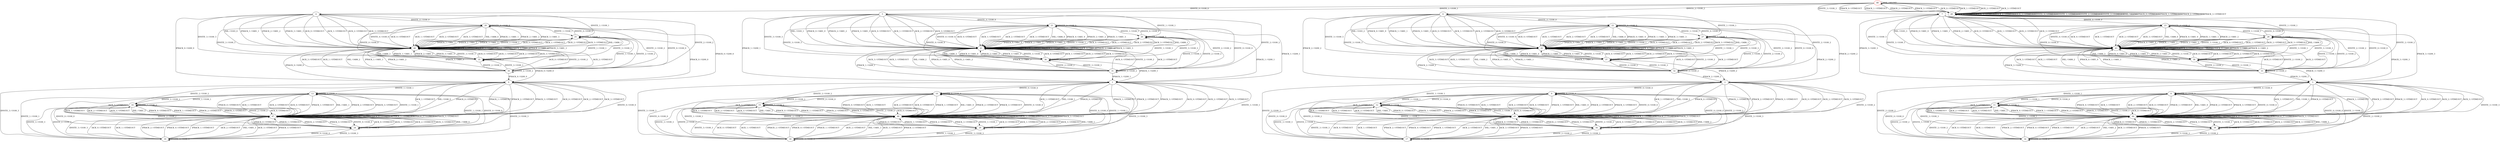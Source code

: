 digraph {
48 [color="red"]
0
1
2
3
4
5
6
7
8
9
10
11
12
13
14
15
16
17
18
19
20
21
22
23
24
25
26
27
28
29
30
31
32
33
34
35
36
37
38
39
40
41
42
43
44
45
46
47
49
48 -> 49 [label="IACK_0 / OTIMEOUT"]
48 -> 49 [label="IACK_1 / OTIMEOUT"]
48 -> 49 [label="IACK_2 / OTIMEOUT"]
48 -> 49 [label="IACK_3 / OTIMEOUT"]
48 -> 4 [label="IINVITE_0 / O100_0"]
48 -> 5 [label="IINVITE_1 / O100_1"]
48 -> 6 [label="IINVITE_2 / O100_2"]
48 -> 7 [label="IINVITE_3 / O100_3"]
48 -> 48 [label="INIL / SILENT"]
48 -> 49 [label="IPRACK_0 / OTIMEOUT"]
48 -> 49 [label="IPRACK_1 / OTIMEOUT"]
48 -> 49 [label="IPRACK_2 / OTIMEOUT"]
48 -> 49 [label="IPRACK_3 / OTIMEOUT"]
0 -> 47 [label="IACK_0 / OTIMEOUT"]
0 -> 47 [label="IACK_1 / OTIMEOUT"]
0 -> 47 [label="IACK_2 / OTIMEOUT"]
0 -> 47 [label="IACK_3 / OTIMEOUT"]
0 -> 24 [label="IINVITE_0 / O100_0"]
0 -> 13 [label="IINVITE_1 / O100_1"]
0 -> 16 [label="IINVITE_2 / O100_2"]
0 -> 19 [label="IINVITE_3 / O100_3"]
0 -> 47 [label="INIL / O180_0"]
0 -> 47 [label="IPRACK_0 / OTIMEOUT"]
0 -> 47 [label="IPRACK_1 / OTIMEOUT"]
0 -> 47 [label="IPRACK_2 / OTIMEOUT"]
0 -> 47 [label="IPRACK_3 / OTIMEOUT"]
1 -> 46 [label="IACK_0 / OTIMEOUT"]
1 -> 46 [label="IACK_1 / OTIMEOUT"]
1 -> 46 [label="IACK_2 / OTIMEOUT"]
1 -> 46 [label="IACK_3 / OTIMEOUT"]
1 -> 10 [label="IINVITE_0 / O100_0"]
1 -> 29 [label="IINVITE_1 / O100_1"]
1 -> 15 [label="IINVITE_2 / O100_2"]
1 -> 18 [label="IINVITE_3 / O100_3"]
1 -> 46 [label="INIL / O180_1"]
1 -> 46 [label="IPRACK_0 / OTIMEOUT"]
1 -> 46 [label="IPRACK_1 / OTIMEOUT"]
1 -> 46 [label="IPRACK_2 / OTIMEOUT"]
1 -> 46 [label="IPRACK_3 / OTIMEOUT"]
2 -> 45 [label="IACK_0 / OTIMEOUT"]
2 -> 45 [label="IACK_1 / OTIMEOUT"]
2 -> 45 [label="IACK_2 / OTIMEOUT"]
2 -> 45 [label="IACK_3 / OTIMEOUT"]
2 -> 9 [label="IINVITE_0 / O100_0"]
2 -> 12 [label="IINVITE_1 / O100_1"]
2 -> 34 [label="IINVITE_2 / O100_2"]
2 -> 17 [label="IINVITE_3 / O100_3"]
2 -> 45 [label="INIL / O180_2"]
2 -> 45 [label="IPRACK_0 / OTIMEOUT"]
2 -> 45 [label="IPRACK_1 / OTIMEOUT"]
2 -> 45 [label="IPRACK_2 / OTIMEOUT"]
2 -> 45 [label="IPRACK_3 / OTIMEOUT"]
3 -> 44 [label="IACK_0 / OTIMEOUT"]
3 -> 44 [label="IACK_1 / OTIMEOUT"]
3 -> 44 [label="IACK_2 / OTIMEOUT"]
3 -> 44 [label="IACK_3 / OTIMEOUT"]
3 -> 8 [label="IINVITE_0 / O100_0"]
3 -> 11 [label="IINVITE_1 / O100_1"]
3 -> 14 [label="IINVITE_2 / O100_2"]
3 -> 39 [label="IINVITE_3 / O100_3"]
3 -> 44 [label="INIL / O180_3"]
3 -> 44 [label="IPRACK_0 / OTIMEOUT"]
3 -> 44 [label="IPRACK_1 / OTIMEOUT"]
3 -> 44 [label="IPRACK_2 / OTIMEOUT"]
3 -> 44 [label="IPRACK_3 / OTIMEOUT"]
4 -> 40 [label="IACK_0 / OTIMEOUT"]
4 -> 40 [label="IACK_1 / OTIMEOUT"]
4 -> 40 [label="IACK_2 / OTIMEOUT"]
4 -> 40 [label="IACK_3 / OTIMEOUT"]
4 -> 20 [label="IINVITE_0 / O100_0"]
4 -> 25 [label="IINVITE_1 / O100_1"]
4 -> 30 [label="IINVITE_2 / O100_2"]
4 -> 35 [label="IINVITE_3 / O100_3"]
4 -> 40 [label="INIL / O183_0"]
4 -> 0 [label="IPRACK_0 / O200_0"]
4 -> 40 [label="IPRACK_1 / O481_1"]
4 -> 40 [label="IPRACK_2 / O481_2"]
4 -> 40 [label="IPRACK_3 / O481_3"]
5 -> 41 [label="IACK_0 / OTIMEOUT"]
5 -> 41 [label="IACK_1 / OTIMEOUT"]
5 -> 41 [label="IACK_2 / OTIMEOUT"]
5 -> 41 [label="IACK_3 / OTIMEOUT"]
5 -> 21 [label="IINVITE_0 / O100_0"]
5 -> 26 [label="IINVITE_1 / O100_1"]
5 -> 31 [label="IINVITE_2 / O100_2"]
5 -> 36 [label="IINVITE_3 / O100_3"]
5 -> 41 [label="INIL / O183_1"]
5 -> 41 [label="IPRACK_0 / O481_0"]
5 -> 1 [label="IPRACK_1 / O200_1"]
5 -> 41 [label="IPRACK_2 / O481_2"]
5 -> 41 [label="IPRACK_3 / O481_3"]
6 -> 42 [label="IACK_0 / OTIMEOUT"]
6 -> 42 [label="IACK_1 / OTIMEOUT"]
6 -> 42 [label="IACK_2 / OTIMEOUT"]
6 -> 42 [label="IACK_3 / OTIMEOUT"]
6 -> 22 [label="IINVITE_0 / O100_0"]
6 -> 27 [label="IINVITE_1 / O100_1"]
6 -> 32 [label="IINVITE_2 / O100_2"]
6 -> 37 [label="IINVITE_3 / O100_3"]
6 -> 42 [label="INIL / O183_2"]
6 -> 42 [label="IPRACK_0 / O481_0"]
6 -> 42 [label="IPRACK_1 / O481_1"]
6 -> 2 [label="IPRACK_2 / O200_2"]
6 -> 42 [label="IPRACK_3 / O481_3"]
7 -> 43 [label="IACK_0 / OTIMEOUT"]
7 -> 43 [label="IACK_1 / OTIMEOUT"]
7 -> 43 [label="IACK_2 / OTIMEOUT"]
7 -> 43 [label="IACK_3 / OTIMEOUT"]
7 -> 23 [label="IINVITE_0 / O100_0"]
7 -> 28 [label="IINVITE_1 / O100_1"]
7 -> 33 [label="IINVITE_2 / O100_2"]
7 -> 38 [label="IINVITE_3 / O100_3"]
7 -> 43 [label="INIL / O183_3"]
7 -> 43 [label="IPRACK_0 / O481_0"]
7 -> 43 [label="IPRACK_1 / O481_1"]
7 -> 43 [label="IPRACK_2 / O481_2"]
7 -> 3 [label="IPRACK_3 / O200_3"]
8 -> 44 [label="IACK_0 / OTIMEOUT"]
8 -> 44 [label="IACK_1 / OTIMEOUT"]
8 -> 44 [label="IACK_2 / OTIMEOUT"]
8 -> 44 [label="IACK_3 / OTIMEOUT"]
8 -> 8 [label="IINVITE_0 / O100_0"]
8 -> 11 [label="IINVITE_1 / O100_1"]
8 -> 14 [label="IINVITE_2 / O100_2"]
8 -> 39 [label="IINVITE_3 / O100_3"]
8 -> 44 [label="INIL / O481_0"]
8 -> 44 [label="IPRACK_0 / OTIMEOUT"]
8 -> 44 [label="IPRACK_1 / OTIMEOUT"]
8 -> 44 [label="IPRACK_2 / OTIMEOUT"]
8 -> 44 [label="IPRACK_3 / OTIMEOUT"]
9 -> 45 [label="IACK_0 / OTIMEOUT"]
9 -> 45 [label="IACK_1 / OTIMEOUT"]
9 -> 45 [label="IACK_2 / OTIMEOUT"]
9 -> 45 [label="IACK_3 / OTIMEOUT"]
9 -> 9 [label="IINVITE_0 / O100_0"]
9 -> 12 [label="IINVITE_1 / O100_1"]
9 -> 34 [label="IINVITE_2 / O100_2"]
9 -> 17 [label="IINVITE_3 / O100_3"]
9 -> 45 [label="INIL / O481_0"]
9 -> 45 [label="IPRACK_0 / OTIMEOUT"]
9 -> 45 [label="IPRACK_1 / OTIMEOUT"]
9 -> 45 [label="IPRACK_2 / OTIMEOUT"]
9 -> 45 [label="IPRACK_3 / OTIMEOUT"]
10 -> 46 [label="IACK_0 / OTIMEOUT"]
10 -> 46 [label="IACK_1 / OTIMEOUT"]
10 -> 46 [label="IACK_2 / OTIMEOUT"]
10 -> 46 [label="IACK_3 / OTIMEOUT"]
10 -> 10 [label="IINVITE_0 / O100_0"]
10 -> 29 [label="IINVITE_1 / O100_1"]
10 -> 15 [label="IINVITE_2 / O100_2"]
10 -> 18 [label="IINVITE_3 / O100_3"]
10 -> 46 [label="INIL / O481_0"]
10 -> 46 [label="IPRACK_0 / OTIMEOUT"]
10 -> 46 [label="IPRACK_1 / OTIMEOUT"]
10 -> 46 [label="IPRACK_2 / OTIMEOUT"]
10 -> 46 [label="IPRACK_3 / OTIMEOUT"]
11 -> 44 [label="IACK_0 / OTIMEOUT"]
11 -> 44 [label="IACK_1 / OTIMEOUT"]
11 -> 44 [label="IACK_2 / OTIMEOUT"]
11 -> 44 [label="IACK_3 / OTIMEOUT"]
11 -> 8 [label="IINVITE_0 / O100_0"]
11 -> 11 [label="IINVITE_1 / O100_1"]
11 -> 14 [label="IINVITE_2 / O100_2"]
11 -> 39 [label="IINVITE_3 / O100_3"]
11 -> 44 [label="INIL / O481_1"]
11 -> 44 [label="IPRACK_0 / OTIMEOUT"]
11 -> 44 [label="IPRACK_1 / OTIMEOUT"]
11 -> 44 [label="IPRACK_2 / OTIMEOUT"]
11 -> 44 [label="IPRACK_3 / OTIMEOUT"]
12 -> 45 [label="IACK_0 / OTIMEOUT"]
12 -> 45 [label="IACK_1 / OTIMEOUT"]
12 -> 45 [label="IACK_2 / OTIMEOUT"]
12 -> 45 [label="IACK_3 / OTIMEOUT"]
12 -> 9 [label="IINVITE_0 / O100_0"]
12 -> 12 [label="IINVITE_1 / O100_1"]
12 -> 34 [label="IINVITE_2 / O100_2"]
12 -> 17 [label="IINVITE_3 / O100_3"]
12 -> 45 [label="INIL / O481_1"]
12 -> 45 [label="IPRACK_0 / OTIMEOUT"]
12 -> 45 [label="IPRACK_1 / OTIMEOUT"]
12 -> 45 [label="IPRACK_2 / OTIMEOUT"]
12 -> 45 [label="IPRACK_3 / OTIMEOUT"]
13 -> 47 [label="IACK_0 / OTIMEOUT"]
13 -> 47 [label="IACK_1 / OTIMEOUT"]
13 -> 47 [label="IACK_2 / OTIMEOUT"]
13 -> 47 [label="IACK_3 / OTIMEOUT"]
13 -> 24 [label="IINVITE_0 / O100_0"]
13 -> 13 [label="IINVITE_1 / O100_1"]
13 -> 16 [label="IINVITE_2 / O100_2"]
13 -> 19 [label="IINVITE_3 / O100_3"]
13 -> 47 [label="INIL / O481_1"]
13 -> 47 [label="IPRACK_0 / OTIMEOUT"]
13 -> 47 [label="IPRACK_1 / OTIMEOUT"]
13 -> 47 [label="IPRACK_2 / OTIMEOUT"]
13 -> 47 [label="IPRACK_3 / OTIMEOUT"]
14 -> 44 [label="IACK_0 / OTIMEOUT"]
14 -> 44 [label="IACK_1 / OTIMEOUT"]
14 -> 44 [label="IACK_2 / OTIMEOUT"]
14 -> 44 [label="IACK_3 / OTIMEOUT"]
14 -> 8 [label="IINVITE_0 / O100_0"]
14 -> 11 [label="IINVITE_1 / O100_1"]
14 -> 14 [label="IINVITE_2 / O100_2"]
14 -> 39 [label="IINVITE_3 / O100_3"]
14 -> 44 [label="INIL / O481_2"]
14 -> 44 [label="IPRACK_0 / OTIMEOUT"]
14 -> 44 [label="IPRACK_1 / OTIMEOUT"]
14 -> 44 [label="IPRACK_2 / OTIMEOUT"]
14 -> 44 [label="IPRACK_3 / OTIMEOUT"]
15 -> 46 [label="IACK_0 / OTIMEOUT"]
15 -> 46 [label="IACK_1 / OTIMEOUT"]
15 -> 46 [label="IACK_2 / OTIMEOUT"]
15 -> 46 [label="IACK_3 / OTIMEOUT"]
15 -> 10 [label="IINVITE_0 / O100_0"]
15 -> 29 [label="IINVITE_1 / O100_1"]
15 -> 15 [label="IINVITE_2 / O100_2"]
15 -> 18 [label="IINVITE_3 / O100_3"]
15 -> 46 [label="INIL / O481_2"]
15 -> 46 [label="IPRACK_0 / OTIMEOUT"]
15 -> 46 [label="IPRACK_1 / OTIMEOUT"]
15 -> 46 [label="IPRACK_2 / OTIMEOUT"]
15 -> 46 [label="IPRACK_3 / OTIMEOUT"]
16 -> 47 [label="IACK_0 / OTIMEOUT"]
16 -> 47 [label="IACK_1 / OTIMEOUT"]
16 -> 47 [label="IACK_2 / OTIMEOUT"]
16 -> 47 [label="IACK_3 / OTIMEOUT"]
16 -> 24 [label="IINVITE_0 / O100_0"]
16 -> 13 [label="IINVITE_1 / O100_1"]
16 -> 16 [label="IINVITE_2 / O100_2"]
16 -> 19 [label="IINVITE_3 / O100_3"]
16 -> 47 [label="INIL / O481_2"]
16 -> 47 [label="IPRACK_0 / OTIMEOUT"]
16 -> 47 [label="IPRACK_1 / OTIMEOUT"]
16 -> 47 [label="IPRACK_2 / OTIMEOUT"]
16 -> 47 [label="IPRACK_3 / OTIMEOUT"]
17 -> 45 [label="IACK_0 / OTIMEOUT"]
17 -> 45 [label="IACK_1 / OTIMEOUT"]
17 -> 45 [label="IACK_2 / OTIMEOUT"]
17 -> 45 [label="IACK_3 / OTIMEOUT"]
17 -> 9 [label="IINVITE_0 / O100_0"]
17 -> 12 [label="IINVITE_1 / O100_1"]
17 -> 34 [label="IINVITE_2 / O100_2"]
17 -> 17 [label="IINVITE_3 / O100_3"]
17 -> 45 [label="INIL / O481_3"]
17 -> 45 [label="IPRACK_0 / OTIMEOUT"]
17 -> 45 [label="IPRACK_1 / OTIMEOUT"]
17 -> 45 [label="IPRACK_2 / OTIMEOUT"]
17 -> 45 [label="IPRACK_3 / OTIMEOUT"]
18 -> 46 [label="IACK_0 / OTIMEOUT"]
18 -> 46 [label="IACK_1 / OTIMEOUT"]
18 -> 46 [label="IACK_2 / OTIMEOUT"]
18 -> 46 [label="IACK_3 / OTIMEOUT"]
18 -> 10 [label="IINVITE_0 / O100_0"]
18 -> 29 [label="IINVITE_1 / O100_1"]
18 -> 15 [label="IINVITE_2 / O100_2"]
18 -> 18 [label="IINVITE_3 / O100_3"]
18 -> 46 [label="INIL / O481_3"]
18 -> 46 [label="IPRACK_0 / OTIMEOUT"]
18 -> 46 [label="IPRACK_1 / OTIMEOUT"]
18 -> 46 [label="IPRACK_2 / OTIMEOUT"]
18 -> 46 [label="IPRACK_3 / OTIMEOUT"]
19 -> 47 [label="IACK_0 / OTIMEOUT"]
19 -> 47 [label="IACK_1 / OTIMEOUT"]
19 -> 47 [label="IACK_2 / OTIMEOUT"]
19 -> 47 [label="IACK_3 / OTIMEOUT"]
19 -> 24 [label="IINVITE_0 / O100_0"]
19 -> 13 [label="IINVITE_1 / O100_1"]
19 -> 16 [label="IINVITE_2 / O100_2"]
19 -> 19 [label="IINVITE_3 / O100_3"]
19 -> 47 [label="INIL / O481_3"]
19 -> 47 [label="IPRACK_0 / OTIMEOUT"]
19 -> 47 [label="IPRACK_1 / OTIMEOUT"]
19 -> 47 [label="IPRACK_2 / OTIMEOUT"]
19 -> 47 [label="IPRACK_3 / OTIMEOUT"]
20 -> 40 [label="IACK_0 / OTIMEOUT"]
20 -> 40 [label="IACK_1 / OTIMEOUT"]
20 -> 40 [label="IACK_2 / OTIMEOUT"]
20 -> 40 [label="IACK_3 / OTIMEOUT"]
20 -> 20 [label="IINVITE_0 / O100_0"]
20 -> 25 [label="IINVITE_1 / O100_1"]
20 -> 30 [label="IINVITE_2 / O100_2"]
20 -> 35 [label="IINVITE_3 / O100_3"]
20 -> 40 [label="INIL / O486_0"]
20 -> 0 [label="IPRACK_0 / O200_0"]
20 -> 40 [label="IPRACK_1 / O481_1"]
20 -> 40 [label="IPRACK_2 / O481_2"]
20 -> 40 [label="IPRACK_3 / O481_3"]
21 -> 41 [label="IACK_0 / OTIMEOUT"]
21 -> 41 [label="IACK_1 / OTIMEOUT"]
21 -> 41 [label="IACK_2 / OTIMEOUT"]
21 -> 41 [label="IACK_3 / OTIMEOUT"]
21 -> 21 [label="IINVITE_0 / O100_0"]
21 -> 26 [label="IINVITE_1 / O100_1"]
21 -> 31 [label="IINVITE_2 / O100_2"]
21 -> 36 [label="IINVITE_3 / O100_3"]
21 -> 41 [label="INIL / O486_0"]
21 -> 41 [label="IPRACK_0 / O481_0"]
21 -> 1 [label="IPRACK_1 / O200_1"]
21 -> 41 [label="IPRACK_2 / O481_2"]
21 -> 41 [label="IPRACK_3 / O481_3"]
22 -> 42 [label="IACK_0 / OTIMEOUT"]
22 -> 42 [label="IACK_1 / OTIMEOUT"]
22 -> 42 [label="IACK_2 / OTIMEOUT"]
22 -> 42 [label="IACK_3 / OTIMEOUT"]
22 -> 22 [label="IINVITE_0 / O100_0"]
22 -> 27 [label="IINVITE_1 / O100_1"]
22 -> 32 [label="IINVITE_2 / O100_2"]
22 -> 37 [label="IINVITE_3 / O100_3"]
22 -> 42 [label="INIL / O486_0"]
22 -> 42 [label="IPRACK_0 / O481_0"]
22 -> 42 [label="IPRACK_1 / O481_1"]
22 -> 2 [label="IPRACK_2 / O200_2"]
22 -> 42 [label="IPRACK_3 / O481_3"]
23 -> 43 [label="IACK_0 / OTIMEOUT"]
23 -> 43 [label="IACK_1 / OTIMEOUT"]
23 -> 43 [label="IACK_2 / OTIMEOUT"]
23 -> 43 [label="IACK_3 / OTIMEOUT"]
23 -> 23 [label="IINVITE_0 / O100_0"]
23 -> 28 [label="IINVITE_1 / O100_1"]
23 -> 33 [label="IINVITE_2 / O100_2"]
23 -> 38 [label="IINVITE_3 / O100_3"]
23 -> 43 [label="INIL / O486_0"]
23 -> 43 [label="IPRACK_0 / O481_0"]
23 -> 43 [label="IPRACK_1 / O481_1"]
23 -> 43 [label="IPRACK_2 / O481_2"]
23 -> 3 [label="IPRACK_3 / O200_3"]
24 -> 47 [label="IACK_0 / OTIMEOUT"]
24 -> 47 [label="IACK_1 / OTIMEOUT"]
24 -> 47 [label="IACK_2 / OTIMEOUT"]
24 -> 47 [label="IACK_3 / OTIMEOUT"]
24 -> 24 [label="IINVITE_0 / O100_0"]
24 -> 13 [label="IINVITE_1 / O100_1"]
24 -> 16 [label="IINVITE_2 / O100_2"]
24 -> 19 [label="IINVITE_3 / O100_3"]
24 -> 47 [label="INIL / O486_0"]
24 -> 47 [label="IPRACK_0 / OTIMEOUT"]
24 -> 47 [label="IPRACK_1 / OTIMEOUT"]
24 -> 47 [label="IPRACK_2 / OTIMEOUT"]
24 -> 47 [label="IPRACK_3 / OTIMEOUT"]
25 -> 40 [label="IACK_0 / OTIMEOUT"]
25 -> 40 [label="IACK_1 / OTIMEOUT"]
25 -> 40 [label="IACK_2 / OTIMEOUT"]
25 -> 40 [label="IACK_3 / OTIMEOUT"]
25 -> 20 [label="IINVITE_0 / O100_0"]
25 -> 25 [label="IINVITE_1 / O100_1"]
25 -> 30 [label="IINVITE_2 / O100_2"]
25 -> 35 [label="IINVITE_3 / O100_3"]
25 -> 40 [label="INIL / O486_1"]
25 -> 0 [label="IPRACK_0 / O200_0"]
25 -> 40 [label="IPRACK_1 / O481_1"]
25 -> 40 [label="IPRACK_2 / O481_2"]
25 -> 40 [label="IPRACK_3 / O481_3"]
26 -> 41 [label="IACK_0 / OTIMEOUT"]
26 -> 41 [label="IACK_1 / OTIMEOUT"]
26 -> 41 [label="IACK_2 / OTIMEOUT"]
26 -> 41 [label="IACK_3 / OTIMEOUT"]
26 -> 21 [label="IINVITE_0 / O100_0"]
26 -> 26 [label="IINVITE_1 / O100_1"]
26 -> 31 [label="IINVITE_2 / O100_2"]
26 -> 36 [label="IINVITE_3 / O100_3"]
26 -> 41 [label="INIL / O486_1"]
26 -> 41 [label="IPRACK_0 / O481_0"]
26 -> 1 [label="IPRACK_1 / O200_1"]
26 -> 41 [label="IPRACK_2 / O481_2"]
26 -> 41 [label="IPRACK_3 / O481_3"]
27 -> 42 [label="IACK_0 / OTIMEOUT"]
27 -> 42 [label="IACK_1 / OTIMEOUT"]
27 -> 42 [label="IACK_2 / OTIMEOUT"]
27 -> 42 [label="IACK_3 / OTIMEOUT"]
27 -> 22 [label="IINVITE_0 / O100_0"]
27 -> 27 [label="IINVITE_1 / O100_1"]
27 -> 32 [label="IINVITE_2 / O100_2"]
27 -> 37 [label="IINVITE_3 / O100_3"]
27 -> 42 [label="INIL / O486_1"]
27 -> 42 [label="IPRACK_0 / O481_0"]
27 -> 42 [label="IPRACK_1 / O481_1"]
27 -> 2 [label="IPRACK_2 / O200_2"]
27 -> 42 [label="IPRACK_3 / O481_3"]
28 -> 43 [label="IACK_0 / OTIMEOUT"]
28 -> 43 [label="IACK_1 / OTIMEOUT"]
28 -> 43 [label="IACK_2 / OTIMEOUT"]
28 -> 43 [label="IACK_3 / OTIMEOUT"]
28 -> 23 [label="IINVITE_0 / O100_0"]
28 -> 28 [label="IINVITE_1 / O100_1"]
28 -> 33 [label="IINVITE_2 / O100_2"]
28 -> 38 [label="IINVITE_3 / O100_3"]
28 -> 43 [label="INIL / O486_1"]
28 -> 43 [label="IPRACK_0 / O481_0"]
28 -> 43 [label="IPRACK_1 / O481_1"]
28 -> 43 [label="IPRACK_2 / O481_2"]
28 -> 3 [label="IPRACK_3 / O200_3"]
29 -> 46 [label="IACK_0 / OTIMEOUT"]
29 -> 46 [label="IACK_1 / OTIMEOUT"]
29 -> 46 [label="IACK_2 / OTIMEOUT"]
29 -> 46 [label="IACK_3 / OTIMEOUT"]
29 -> 10 [label="IINVITE_0 / O100_0"]
29 -> 29 [label="IINVITE_1 / O100_1"]
29 -> 15 [label="IINVITE_2 / O100_2"]
29 -> 18 [label="IINVITE_3 / O100_3"]
29 -> 46 [label="INIL / O486_1"]
29 -> 46 [label="IPRACK_0 / OTIMEOUT"]
29 -> 46 [label="IPRACK_1 / OTIMEOUT"]
29 -> 46 [label="IPRACK_2 / OTIMEOUT"]
29 -> 46 [label="IPRACK_3 / OTIMEOUT"]
30 -> 40 [label="IACK_0 / OTIMEOUT"]
30 -> 40 [label="IACK_1 / OTIMEOUT"]
30 -> 40 [label="IACK_2 / OTIMEOUT"]
30 -> 40 [label="IACK_3 / OTIMEOUT"]
30 -> 20 [label="IINVITE_0 / O100_0"]
30 -> 25 [label="IINVITE_1 / O100_1"]
30 -> 30 [label="IINVITE_2 / O100_2"]
30 -> 35 [label="IINVITE_3 / O100_3"]
30 -> 40 [label="INIL / O486_2"]
30 -> 0 [label="IPRACK_0 / O200_0"]
30 -> 40 [label="IPRACK_1 / O481_1"]
30 -> 40 [label="IPRACK_2 / O481_2"]
30 -> 40 [label="IPRACK_3 / O481_3"]
31 -> 41 [label="IACK_0 / OTIMEOUT"]
31 -> 41 [label="IACK_1 / OTIMEOUT"]
31 -> 41 [label="IACK_2 / OTIMEOUT"]
31 -> 41 [label="IACK_3 / OTIMEOUT"]
31 -> 21 [label="IINVITE_0 / O100_0"]
31 -> 26 [label="IINVITE_1 / O100_1"]
31 -> 31 [label="IINVITE_2 / O100_2"]
31 -> 36 [label="IINVITE_3 / O100_3"]
31 -> 41 [label="INIL / O486_2"]
31 -> 41 [label="IPRACK_0 / O481_0"]
31 -> 1 [label="IPRACK_1 / O200_1"]
31 -> 41 [label="IPRACK_2 / O481_2"]
31 -> 41 [label="IPRACK_3 / O481_3"]
32 -> 42 [label="IACK_0 / OTIMEOUT"]
32 -> 42 [label="IACK_1 / OTIMEOUT"]
32 -> 42 [label="IACK_2 / OTIMEOUT"]
32 -> 42 [label="IACK_3 / OTIMEOUT"]
32 -> 22 [label="IINVITE_0 / O100_0"]
32 -> 27 [label="IINVITE_1 / O100_1"]
32 -> 32 [label="IINVITE_2 / O100_2"]
32 -> 37 [label="IINVITE_3 / O100_3"]
32 -> 42 [label="INIL / O486_2"]
32 -> 42 [label="IPRACK_0 / O481_0"]
32 -> 42 [label="IPRACK_1 / O481_1"]
32 -> 2 [label="IPRACK_2 / O200_2"]
32 -> 42 [label="IPRACK_3 / O481_3"]
33 -> 43 [label="IACK_0 / OTIMEOUT"]
33 -> 43 [label="IACK_1 / OTIMEOUT"]
33 -> 43 [label="IACK_2 / OTIMEOUT"]
33 -> 43 [label="IACK_3 / OTIMEOUT"]
33 -> 23 [label="IINVITE_0 / O100_0"]
33 -> 28 [label="IINVITE_1 / O100_1"]
33 -> 33 [label="IINVITE_2 / O100_2"]
33 -> 38 [label="IINVITE_3 / O100_3"]
33 -> 43 [label="INIL / O486_2"]
33 -> 43 [label="IPRACK_0 / O481_0"]
33 -> 43 [label="IPRACK_1 / O481_1"]
33 -> 43 [label="IPRACK_2 / O481_2"]
33 -> 3 [label="IPRACK_3 / O200_3"]
34 -> 45 [label="IACK_0 / OTIMEOUT"]
34 -> 45 [label="IACK_1 / OTIMEOUT"]
34 -> 45 [label="IACK_2 / OTIMEOUT"]
34 -> 45 [label="IACK_3 / OTIMEOUT"]
34 -> 9 [label="IINVITE_0 / O100_0"]
34 -> 12 [label="IINVITE_1 / O100_1"]
34 -> 34 [label="IINVITE_2 / O100_2"]
34 -> 17 [label="IINVITE_3 / O100_3"]
34 -> 45 [label="INIL / O486_2"]
34 -> 45 [label="IPRACK_0 / OTIMEOUT"]
34 -> 45 [label="IPRACK_1 / OTIMEOUT"]
34 -> 45 [label="IPRACK_2 / OTIMEOUT"]
34 -> 45 [label="IPRACK_3 / OTIMEOUT"]
35 -> 40 [label="IACK_0 / OTIMEOUT"]
35 -> 40 [label="IACK_1 / OTIMEOUT"]
35 -> 40 [label="IACK_2 / OTIMEOUT"]
35 -> 40 [label="IACK_3 / OTIMEOUT"]
35 -> 20 [label="IINVITE_0 / O100_0"]
35 -> 25 [label="IINVITE_1 / O100_1"]
35 -> 30 [label="IINVITE_2 / O100_2"]
35 -> 35 [label="IINVITE_3 / O100_3"]
35 -> 40 [label="INIL / O486_3"]
35 -> 0 [label="IPRACK_0 / O200_0"]
35 -> 40 [label="IPRACK_1 / O481_1"]
35 -> 40 [label="IPRACK_2 / O481_2"]
35 -> 40 [label="IPRACK_3 / O481_3"]
36 -> 41 [label="IACK_0 / OTIMEOUT"]
36 -> 41 [label="IACK_1 / OTIMEOUT"]
36 -> 41 [label="IACK_2 / OTIMEOUT"]
36 -> 41 [label="IACK_3 / OTIMEOUT"]
36 -> 21 [label="IINVITE_0 / O100_0"]
36 -> 26 [label="IINVITE_1 / O100_1"]
36 -> 31 [label="IINVITE_2 / O100_2"]
36 -> 36 [label="IINVITE_3 / O100_3"]
36 -> 41 [label="INIL / O486_3"]
36 -> 41 [label="IPRACK_0 / O481_0"]
36 -> 1 [label="IPRACK_1 / O200_1"]
36 -> 41 [label="IPRACK_2 / O481_2"]
36 -> 41 [label="IPRACK_3 / O481_3"]
37 -> 42 [label="IACK_0 / OTIMEOUT"]
37 -> 42 [label="IACK_1 / OTIMEOUT"]
37 -> 42 [label="IACK_2 / OTIMEOUT"]
37 -> 42 [label="IACK_3 / OTIMEOUT"]
37 -> 22 [label="IINVITE_0 / O100_0"]
37 -> 27 [label="IINVITE_1 / O100_1"]
37 -> 32 [label="IINVITE_2 / O100_2"]
37 -> 37 [label="IINVITE_3 / O100_3"]
37 -> 42 [label="INIL / O486_3"]
37 -> 42 [label="IPRACK_0 / O481_0"]
37 -> 42 [label="IPRACK_1 / O481_1"]
37 -> 2 [label="IPRACK_2 / O200_2"]
37 -> 42 [label="IPRACK_3 / O481_3"]
38 -> 43 [label="IACK_0 / OTIMEOUT"]
38 -> 43 [label="IACK_1 / OTIMEOUT"]
38 -> 43 [label="IACK_2 / OTIMEOUT"]
38 -> 43 [label="IACK_3 / OTIMEOUT"]
38 -> 23 [label="IINVITE_0 / O100_0"]
38 -> 28 [label="IINVITE_1 / O100_1"]
38 -> 33 [label="IINVITE_2 / O100_2"]
38 -> 38 [label="IINVITE_3 / O100_3"]
38 -> 43 [label="INIL / O486_3"]
38 -> 43 [label="IPRACK_0 / O481_0"]
38 -> 43 [label="IPRACK_1 / O481_1"]
38 -> 43 [label="IPRACK_2 / O481_2"]
38 -> 3 [label="IPRACK_3 / O200_3"]
39 -> 44 [label="IACK_0 / OTIMEOUT"]
39 -> 44 [label="IACK_1 / OTIMEOUT"]
39 -> 44 [label="IACK_2 / OTIMEOUT"]
39 -> 44 [label="IACK_3 / OTIMEOUT"]
39 -> 8 [label="IINVITE_0 / O100_0"]
39 -> 11 [label="IINVITE_1 / O100_1"]
39 -> 14 [label="IINVITE_2 / O100_2"]
39 -> 39 [label="IINVITE_3 / O100_3"]
39 -> 44 [label="INIL / O486_3"]
39 -> 44 [label="IPRACK_0 / OTIMEOUT"]
39 -> 44 [label="IPRACK_1 / OTIMEOUT"]
39 -> 44 [label="IPRACK_2 / OTIMEOUT"]
39 -> 44 [label="IPRACK_3 / OTIMEOUT"]
40 -> 40 [label="IACK_0 / OTIMEOUT"]
40 -> 40 [label="IACK_1 / OTIMEOUT"]
40 -> 40 [label="IACK_2 / OTIMEOUT"]
40 -> 40 [label="IACK_3 / OTIMEOUT"]
40 -> 20 [label="IINVITE_0 / O100_0"]
40 -> 25 [label="IINVITE_1 / O100_1"]
40 -> 30 [label="IINVITE_2 / O100_2"]
40 -> 35 [label="IINVITE_3 / O100_3"]
40 -> 40 [label="INIL / SILENT"]
40 -> 0 [label="IPRACK_0 / O200_0"]
40 -> 40 [label="IPRACK_1 / O481_1"]
40 -> 40 [label="IPRACK_2 / O481_2"]
40 -> 40 [label="IPRACK_3 / O481_3"]
41 -> 41 [label="IACK_0 / OTIMEOUT"]
41 -> 41 [label="IACK_1 / OTIMEOUT"]
41 -> 41 [label="IACK_2 / OTIMEOUT"]
41 -> 41 [label="IACK_3 / OTIMEOUT"]
41 -> 21 [label="IINVITE_0 / O100_0"]
41 -> 26 [label="IINVITE_1 / O100_1"]
41 -> 31 [label="IINVITE_2 / O100_2"]
41 -> 36 [label="IINVITE_3 / O100_3"]
41 -> 41 [label="INIL / SILENT"]
41 -> 41 [label="IPRACK_0 / O481_0"]
41 -> 1 [label="IPRACK_1 / O200_1"]
41 -> 41 [label="IPRACK_2 / O481_2"]
41 -> 41 [label="IPRACK_3 / O481_3"]
42 -> 42 [label="IACK_0 / OTIMEOUT"]
42 -> 42 [label="IACK_1 / OTIMEOUT"]
42 -> 42 [label="IACK_2 / OTIMEOUT"]
42 -> 42 [label="IACK_3 / OTIMEOUT"]
42 -> 22 [label="IINVITE_0 / O100_0"]
42 -> 27 [label="IINVITE_1 / O100_1"]
42 -> 32 [label="IINVITE_2 / O100_2"]
42 -> 37 [label="IINVITE_3 / O100_3"]
42 -> 42 [label="INIL / SILENT"]
42 -> 42 [label="IPRACK_0 / O481_0"]
42 -> 42 [label="IPRACK_1 / O481_1"]
42 -> 2 [label="IPRACK_2 / O200_2"]
42 -> 42 [label="IPRACK_3 / O481_3"]
43 -> 43 [label="IACK_0 / OTIMEOUT"]
43 -> 43 [label="IACK_1 / OTIMEOUT"]
43 -> 43 [label="IACK_2 / OTIMEOUT"]
43 -> 43 [label="IACK_3 / OTIMEOUT"]
43 -> 23 [label="IINVITE_0 / O100_0"]
43 -> 28 [label="IINVITE_1 / O100_1"]
43 -> 33 [label="IINVITE_2 / O100_2"]
43 -> 38 [label="IINVITE_3 / O100_3"]
43 -> 43 [label="INIL / SILENT"]
43 -> 43 [label="IPRACK_0 / O481_0"]
43 -> 43 [label="IPRACK_1 / O481_1"]
43 -> 43 [label="IPRACK_2 / O481_2"]
43 -> 3 [label="IPRACK_3 / O200_3"]
44 -> 44 [label="IACK_0 / OTIMEOUT"]
44 -> 44 [label="IACK_1 / OTIMEOUT"]
44 -> 44 [label="IACK_2 / OTIMEOUT"]
44 -> 44 [label="IACK_3 / OTIMEOUT"]
44 -> 8 [label="IINVITE_0 / O100_0"]
44 -> 11 [label="IINVITE_1 / O100_1"]
44 -> 14 [label="IINVITE_2 / O100_2"]
44 -> 39 [label="IINVITE_3 / O100_3"]
44 -> 44 [label="INIL / SILENT"]
44 -> 44 [label="IPRACK_0 / OTIMEOUT"]
44 -> 44 [label="IPRACK_1 / OTIMEOUT"]
44 -> 44 [label="IPRACK_2 / OTIMEOUT"]
44 -> 44 [label="IPRACK_3 / OTIMEOUT"]
45 -> 45 [label="IACK_0 / OTIMEOUT"]
45 -> 45 [label="IACK_1 / OTIMEOUT"]
45 -> 45 [label="IACK_2 / OTIMEOUT"]
45 -> 45 [label="IACK_3 / OTIMEOUT"]
45 -> 9 [label="IINVITE_0 / O100_0"]
45 -> 12 [label="IINVITE_1 / O100_1"]
45 -> 34 [label="IINVITE_2 / O100_2"]
45 -> 17 [label="IINVITE_3 / O100_3"]
45 -> 45 [label="INIL / SILENT"]
45 -> 45 [label="IPRACK_0 / OTIMEOUT"]
45 -> 45 [label="IPRACK_1 / OTIMEOUT"]
45 -> 45 [label="IPRACK_2 / OTIMEOUT"]
45 -> 45 [label="IPRACK_3 / OTIMEOUT"]
46 -> 46 [label="IACK_0 / OTIMEOUT"]
46 -> 46 [label="IACK_1 / OTIMEOUT"]
46 -> 46 [label="IACK_2 / OTIMEOUT"]
46 -> 46 [label="IACK_3 / OTIMEOUT"]
46 -> 10 [label="IINVITE_0 / O100_0"]
46 -> 29 [label="IINVITE_1 / O100_1"]
46 -> 15 [label="IINVITE_2 / O100_2"]
46 -> 18 [label="IINVITE_3 / O100_3"]
46 -> 46 [label="INIL / SILENT"]
46 -> 46 [label="IPRACK_0 / OTIMEOUT"]
46 -> 46 [label="IPRACK_1 / OTIMEOUT"]
46 -> 46 [label="IPRACK_2 / OTIMEOUT"]
46 -> 46 [label="IPRACK_3 / OTIMEOUT"]
47 -> 47 [label="IACK_0 / OTIMEOUT"]
47 -> 47 [label="IACK_1 / OTIMEOUT"]
47 -> 47 [label="IACK_2 / OTIMEOUT"]
47 -> 47 [label="IACK_3 / OTIMEOUT"]
47 -> 24 [label="IINVITE_0 / O100_0"]
47 -> 13 [label="IINVITE_1 / O100_1"]
47 -> 16 [label="IINVITE_2 / O100_2"]
47 -> 19 [label="IINVITE_3 / O100_3"]
47 -> 47 [label="INIL / SILENT"]
47 -> 47 [label="IPRACK_0 / OTIMEOUT"]
47 -> 47 [label="IPRACK_1 / OTIMEOUT"]
47 -> 47 [label="IPRACK_2 / OTIMEOUT"]
47 -> 47 [label="IPRACK_3 / OTIMEOUT"]
49 -> 49 [label="IACK_0 / OTIMEOUT"]
49 -> 49 [label="IACK_1 / OTIMEOUT"]
49 -> 49 [label="IACK_2 / OTIMEOUT"]
49 -> 49 [label="IACK_3 / OTIMEOUT"]
49 -> 49 [label="IINVITE_0 / OTIMEOUT"]
49 -> 49 [label="IINVITE_1 / OTIMEOUT"]
49 -> 49 [label="IINVITE_2 / OTIMEOUT"]
49 -> 49 [label="IINVITE_3 / OTIMEOUT"]
49 -> 49 [label="INIL / SILENT"]
49 -> 49 [label="IPRACK_0 / OTIMEOUT"]
49 -> 49 [label="IPRACK_1 / OTIMEOUT"]
49 -> 49 [label="IPRACK_2 / OTIMEOUT"]
49 -> 49 [label="IPRACK_3 / OTIMEOUT"]
}
